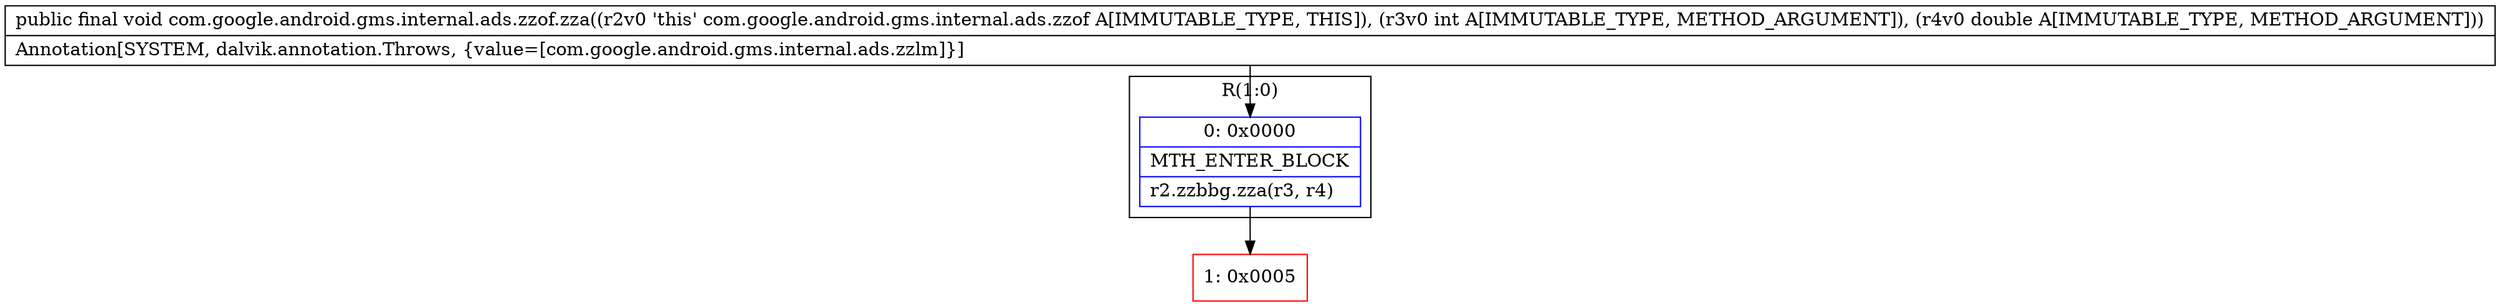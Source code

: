 digraph "CFG forcom.google.android.gms.internal.ads.zzof.zza(ID)V" {
subgraph cluster_Region_428263563 {
label = "R(1:0)";
node [shape=record,color=blue];
Node_0 [shape=record,label="{0\:\ 0x0000|MTH_ENTER_BLOCK\l|r2.zzbbg.zza(r3, r4)\l}"];
}
Node_1 [shape=record,color=red,label="{1\:\ 0x0005}"];
MethodNode[shape=record,label="{public final void com.google.android.gms.internal.ads.zzof.zza((r2v0 'this' com.google.android.gms.internal.ads.zzof A[IMMUTABLE_TYPE, THIS]), (r3v0 int A[IMMUTABLE_TYPE, METHOD_ARGUMENT]), (r4v0 double A[IMMUTABLE_TYPE, METHOD_ARGUMENT]))  | Annotation[SYSTEM, dalvik.annotation.Throws, \{value=[com.google.android.gms.internal.ads.zzlm]\}]\l}"];
MethodNode -> Node_0;
Node_0 -> Node_1;
}

